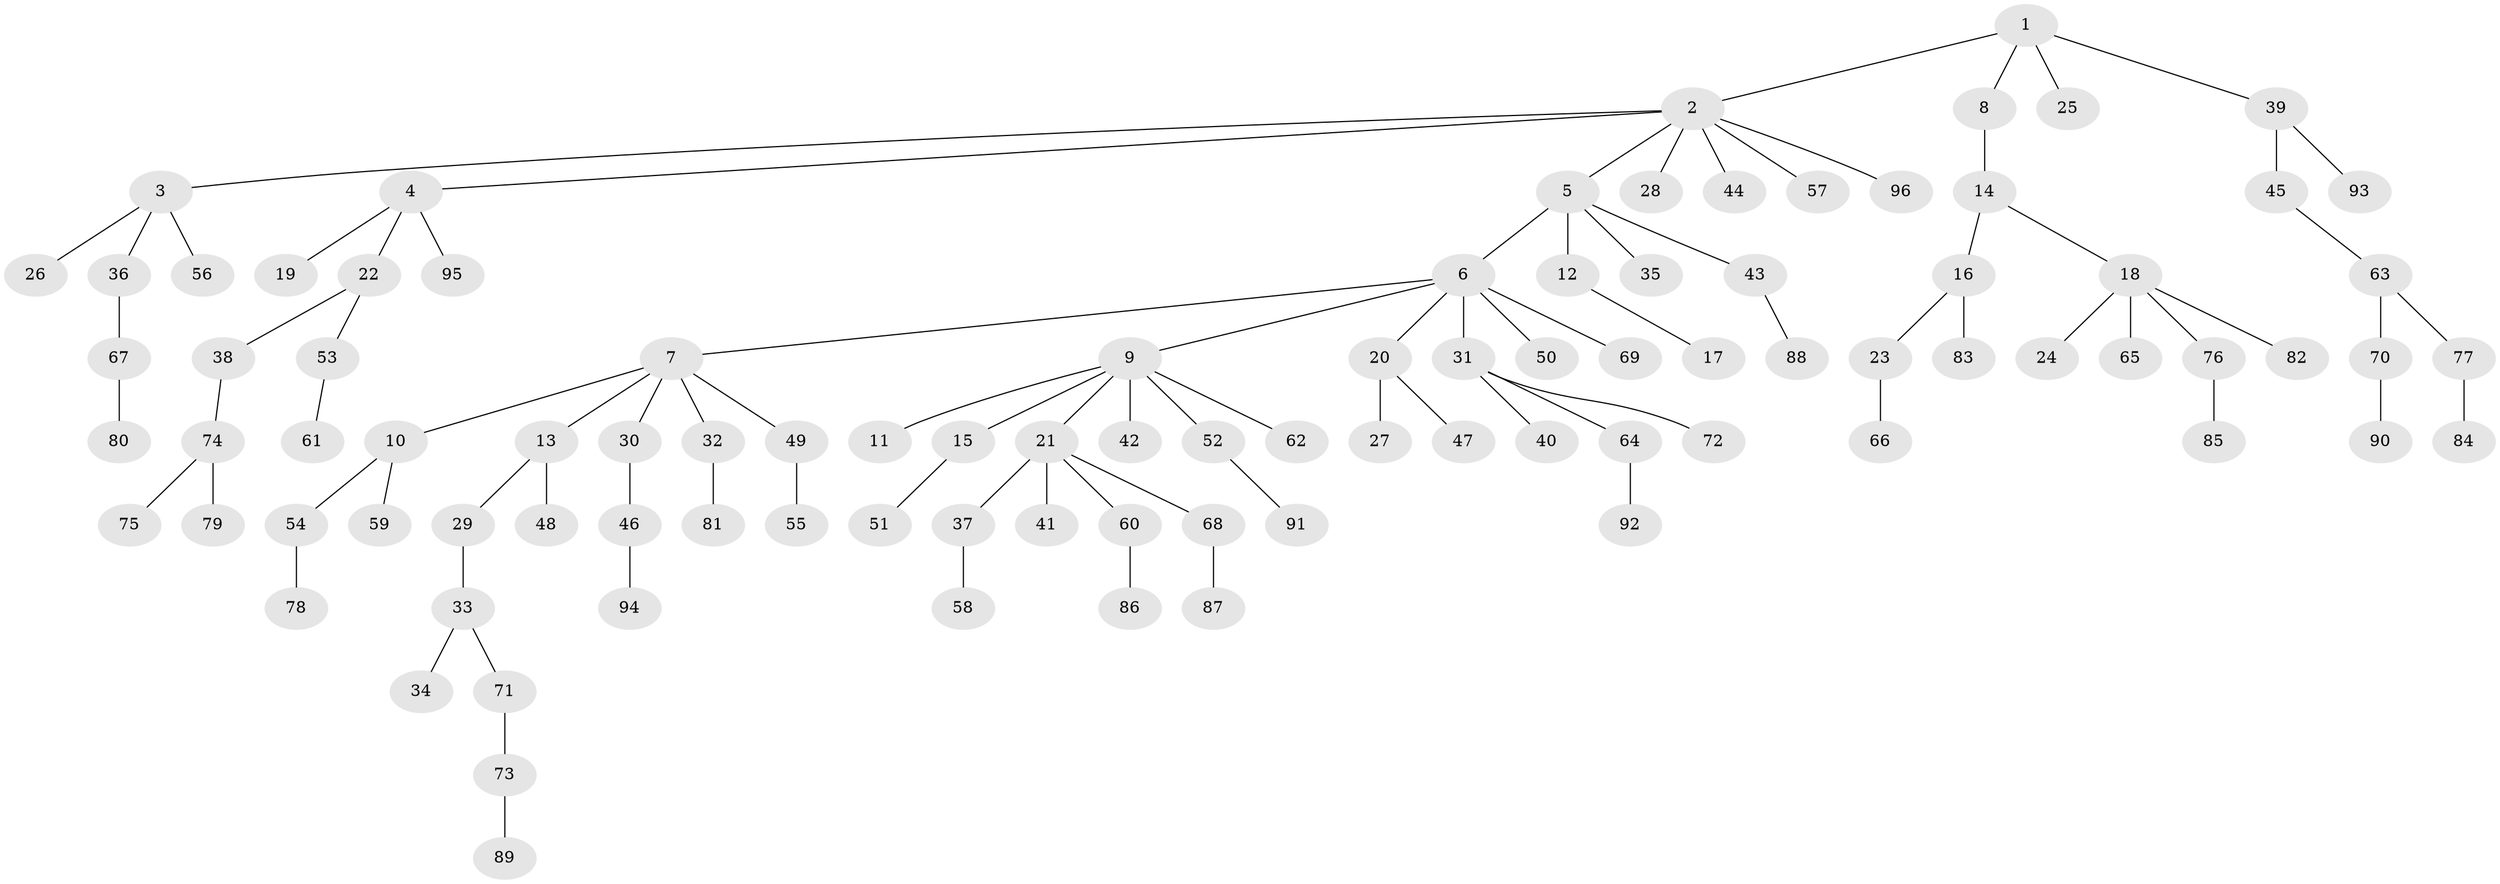 // Generated by graph-tools (version 1.1) at 2025/02/03/09/25 03:02:29]
// undirected, 96 vertices, 95 edges
graph export_dot {
graph [start="1"]
  node [color=gray90,style=filled];
  1;
  2;
  3;
  4;
  5;
  6;
  7;
  8;
  9;
  10;
  11;
  12;
  13;
  14;
  15;
  16;
  17;
  18;
  19;
  20;
  21;
  22;
  23;
  24;
  25;
  26;
  27;
  28;
  29;
  30;
  31;
  32;
  33;
  34;
  35;
  36;
  37;
  38;
  39;
  40;
  41;
  42;
  43;
  44;
  45;
  46;
  47;
  48;
  49;
  50;
  51;
  52;
  53;
  54;
  55;
  56;
  57;
  58;
  59;
  60;
  61;
  62;
  63;
  64;
  65;
  66;
  67;
  68;
  69;
  70;
  71;
  72;
  73;
  74;
  75;
  76;
  77;
  78;
  79;
  80;
  81;
  82;
  83;
  84;
  85;
  86;
  87;
  88;
  89;
  90;
  91;
  92;
  93;
  94;
  95;
  96;
  1 -- 2;
  1 -- 8;
  1 -- 25;
  1 -- 39;
  2 -- 3;
  2 -- 4;
  2 -- 5;
  2 -- 28;
  2 -- 44;
  2 -- 57;
  2 -- 96;
  3 -- 26;
  3 -- 36;
  3 -- 56;
  4 -- 19;
  4 -- 22;
  4 -- 95;
  5 -- 6;
  5 -- 12;
  5 -- 35;
  5 -- 43;
  6 -- 7;
  6 -- 9;
  6 -- 20;
  6 -- 31;
  6 -- 50;
  6 -- 69;
  7 -- 10;
  7 -- 13;
  7 -- 30;
  7 -- 32;
  7 -- 49;
  8 -- 14;
  9 -- 11;
  9 -- 15;
  9 -- 21;
  9 -- 42;
  9 -- 52;
  9 -- 62;
  10 -- 54;
  10 -- 59;
  12 -- 17;
  13 -- 29;
  13 -- 48;
  14 -- 16;
  14 -- 18;
  15 -- 51;
  16 -- 23;
  16 -- 83;
  18 -- 24;
  18 -- 65;
  18 -- 76;
  18 -- 82;
  20 -- 27;
  20 -- 47;
  21 -- 37;
  21 -- 41;
  21 -- 60;
  21 -- 68;
  22 -- 38;
  22 -- 53;
  23 -- 66;
  29 -- 33;
  30 -- 46;
  31 -- 40;
  31 -- 64;
  31 -- 72;
  32 -- 81;
  33 -- 34;
  33 -- 71;
  36 -- 67;
  37 -- 58;
  38 -- 74;
  39 -- 45;
  39 -- 93;
  43 -- 88;
  45 -- 63;
  46 -- 94;
  49 -- 55;
  52 -- 91;
  53 -- 61;
  54 -- 78;
  60 -- 86;
  63 -- 70;
  63 -- 77;
  64 -- 92;
  67 -- 80;
  68 -- 87;
  70 -- 90;
  71 -- 73;
  73 -- 89;
  74 -- 75;
  74 -- 79;
  76 -- 85;
  77 -- 84;
}
